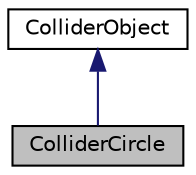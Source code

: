 digraph "ColliderCircle"
{
  edge [fontname="Helvetica",fontsize="10",labelfontname="Helvetica",labelfontsize="10"];
  node [fontname="Helvetica",fontsize="10",shape=record];
  Node0 [label="ColliderCircle",height=0.2,width=0.4,color="black", fillcolor="grey75", style="filled", fontcolor="black"];
  Node1 -> Node0 [dir="back",color="midnightblue",fontsize="10",style="solid",fontname="Helvetica"];
  Node1 [label="ColliderObject",height=0.2,width=0.4,color="black", fillcolor="white", style="filled",URL="$class_collider_object.html",tooltip="Interface wich allow the test of collision between two object Set a ColliderObject in a object to def..."];
}
